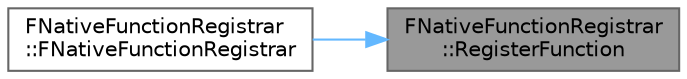digraph "FNativeFunctionRegistrar::RegisterFunction"
{
 // INTERACTIVE_SVG=YES
 // LATEX_PDF_SIZE
  bgcolor="transparent";
  edge [fontname=Helvetica,fontsize=10,labelfontname=Helvetica,labelfontsize=10];
  node [fontname=Helvetica,fontsize=10,shape=box,height=0.2,width=0.4];
  rankdir="RL";
  Node1 [id="Node000001",label="FNativeFunctionRegistrar\l::RegisterFunction",height=0.2,width=0.4,color="gray40", fillcolor="grey60", style="filled", fontcolor="black",tooltip=" "];
  Node1 -> Node2 [id="edge1_Node000001_Node000002",dir="back",color="steelblue1",style="solid",tooltip=" "];
  Node2 [id="Node000002",label="FNativeFunctionRegistrar\l::FNativeFunctionRegistrar",height=0.2,width=0.4,color="grey40", fillcolor="white", style="filled",URL="$d8/d0a/structFNativeFunctionRegistrar.html#a57648fd7843e5a20bd010013a0293d8f",tooltip=" "];
}
